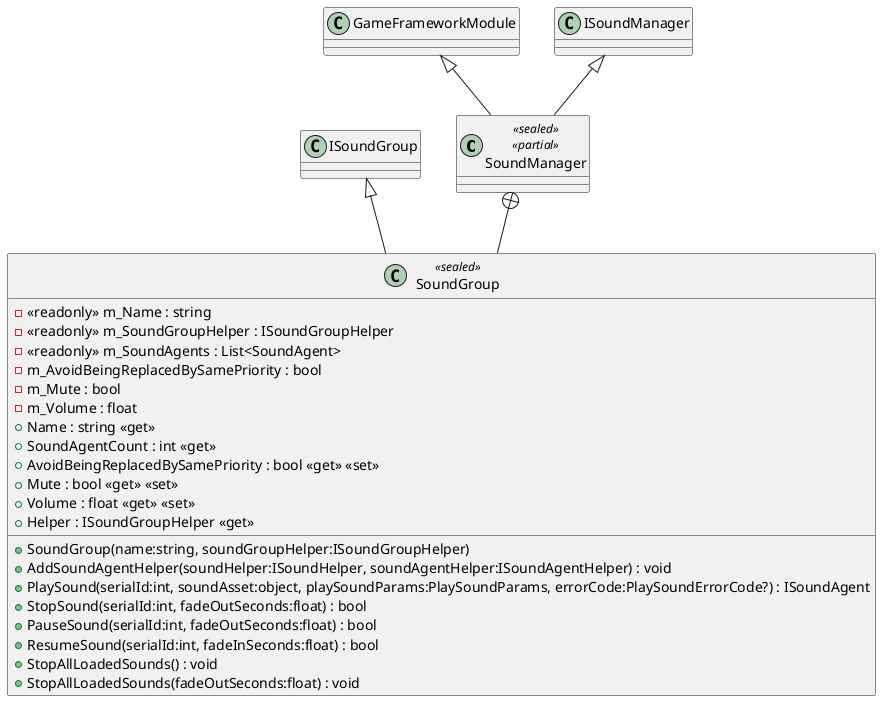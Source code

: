 @startuml
class SoundManager <<sealed>> <<partial>> {
}
class SoundGroup <<sealed>> {
    - <<readonly>> m_Name : string
    - <<readonly>> m_SoundGroupHelper : ISoundGroupHelper
    - <<readonly>> m_SoundAgents : List<SoundAgent>
    - m_AvoidBeingReplacedBySamePriority : bool
    - m_Mute : bool
    - m_Volume : float
    + SoundGroup(name:string, soundGroupHelper:ISoundGroupHelper)
    + Name : string <<get>>
    + SoundAgentCount : int <<get>>
    + AvoidBeingReplacedBySamePriority : bool <<get>> <<set>>
    + Mute : bool <<get>> <<set>>
    + Volume : float <<get>> <<set>>
    + Helper : ISoundGroupHelper <<get>>
    + AddSoundAgentHelper(soundHelper:ISoundHelper, soundAgentHelper:ISoundAgentHelper) : void
    + PlaySound(serialId:int, soundAsset:object, playSoundParams:PlaySoundParams, errorCode:PlaySoundErrorCode?) : ISoundAgent
    + StopSound(serialId:int, fadeOutSeconds:float) : bool
    + PauseSound(serialId:int, fadeOutSeconds:float) : bool
    + ResumeSound(serialId:int, fadeInSeconds:float) : bool
    + StopAllLoadedSounds() : void
    + StopAllLoadedSounds(fadeOutSeconds:float) : void
}
GameFrameworkModule <|-- SoundManager
ISoundManager <|-- SoundManager
SoundManager +-- SoundGroup
ISoundGroup <|-- SoundGroup
@enduml
